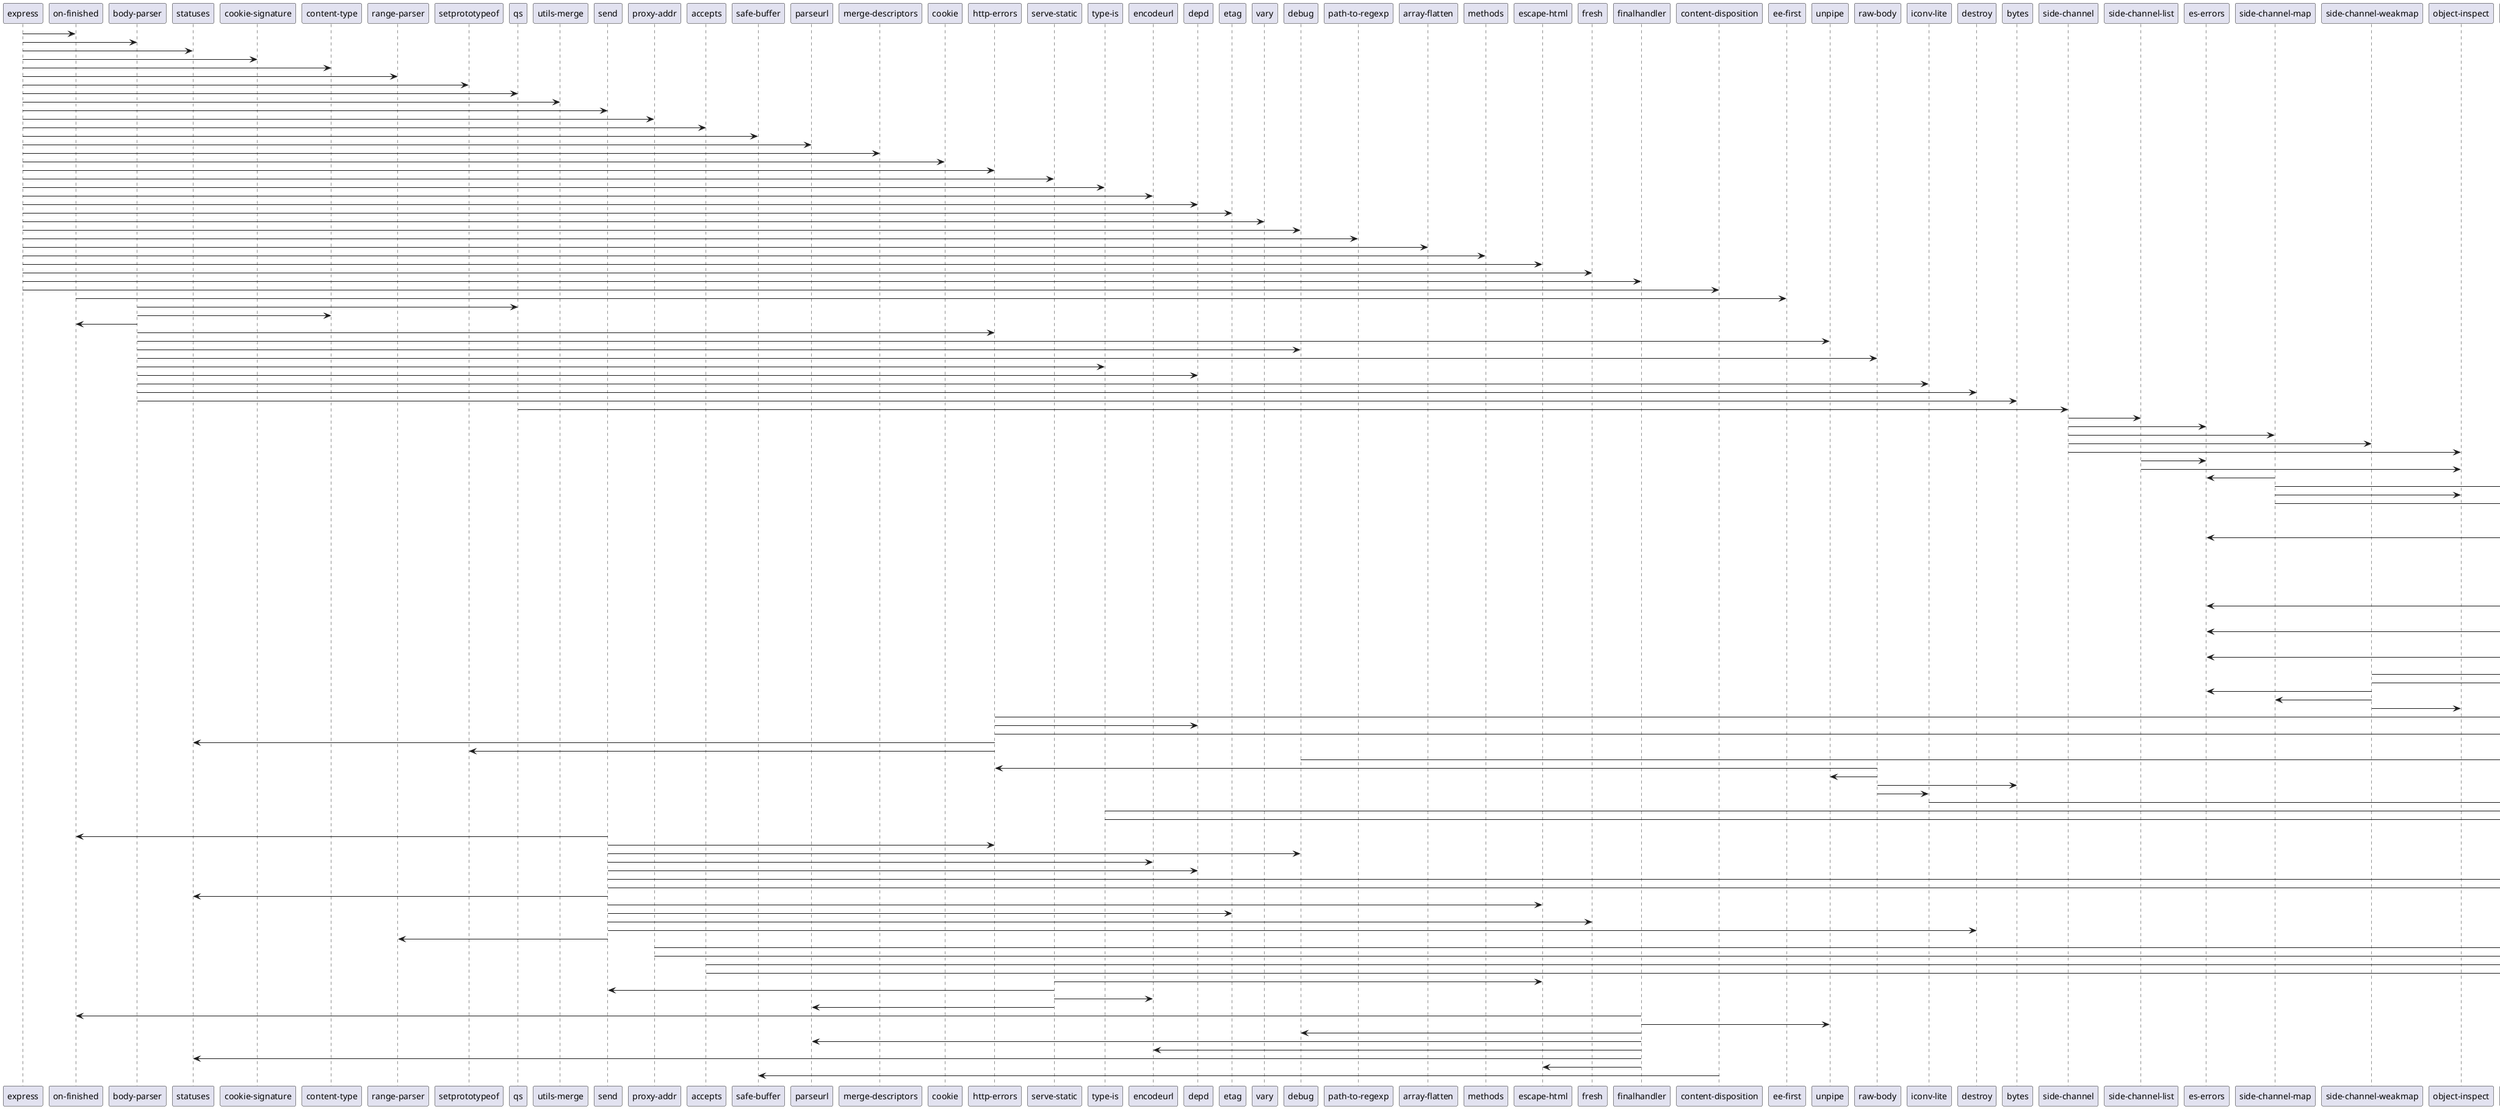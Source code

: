 @startuml
  "express" -> "on-finished"
  "express" -> "body-parser"
  "express" -> "statuses"
  "express" -> "cookie-signature"
  "express" -> "content-type"
  "express" -> "range-parser"
  "express" -> "setprototypeof"
  "express" -> "qs"
  "express" -> "utils-merge"
  "express" -> "send"
  "express" -> "proxy-addr"
  "express" -> "accepts"
  "express" -> "safe-buffer"
  "express" -> "parseurl"
  "express" -> "merge-descriptors"
  "express" -> "cookie"
  "express" -> "http-errors"
  "express" -> "serve-static"
  "express" -> "type-is"
  "express" -> "encodeurl"
  "express" -> "depd"
  "express" -> "etag"
  "express" -> "vary"
  "express" -> "debug"
  "express" -> "path-to-regexp"
  "express" -> "array-flatten"
  "express" -> "methods"
  "express" -> "escape-html"
  "express" -> "fresh"
  "express" -> "finalhandler"
  "express" -> "content-disposition"
  "on-finished" -> "ee-first"
  "body-parser" -> "qs"
  "body-parser" -> "content-type"
  "body-parser" -> "on-finished"
  "body-parser" -> "http-errors"
  "body-parser" -> "unpipe"
  "body-parser" -> "debug"
  "body-parser" -> "raw-body"
  "body-parser" -> "type-is"
  "body-parser" -> "depd"
  "body-parser" -> "iconv-lite"
  "body-parser" -> "destroy"
  "body-parser" -> "bytes"
  "qs" -> "side-channel"
  "side-channel" -> "side-channel-list"
  "side-channel" -> "es-errors"
  "side-channel" -> "side-channel-map"
  "side-channel" -> "side-channel-weakmap"
  "side-channel" -> "object-inspect"
  "side-channel-list" -> "es-errors"
  "side-channel-list" -> "object-inspect"
  "side-channel-map" -> "es-errors"
  "side-channel-map" -> "call-bound"
  "side-channel-map" -> "object-inspect"
  "side-channel-map" -> "get-intrinsic"
  "call-bound" -> "call-bind-apply-helpers"
  "call-bound" -> "get-intrinsic"
  "call-bind-apply-helpers" -> "function-bind"
  "call-bind-apply-helpers" -> "es-errors"
  "get-intrinsic" -> "function-bind"
  "get-intrinsic" -> "es-object-atoms"
  "get-intrinsic" -> "gopd"
  "get-intrinsic" -> "es-define-property"
  "get-intrinsic" -> "dunder-proto"
  "get-intrinsic" -> "hasown"
  "get-intrinsic" -> "call-bind-apply-helpers"
  "get-intrinsic" -> "es-errors"
  "get-intrinsic" -> "has-symbols"
  "get-intrinsic" -> "math-intrinsics"
  "es-object-atoms" -> "es-errors"
  "dunder-proto" -> "gopd"
  "dunder-proto" -> "call-bind-apply-helpers"
  "dunder-proto" -> "es-errors"
  "hasown" -> "function-bind"
  "side-channel-weakmap" -> "get-intrinsic"
  "side-channel-weakmap" -> "call-bound"
  "side-channel-weakmap" -> "es-errors"
  "side-channel-weakmap" -> "side-channel-map"
  "side-channel-weakmap" -> "object-inspect"
  "http-errors" -> "inherits"
  "http-errors" -> "depd"
  "http-errors" -> "toidentifier"
  "http-errors" -> "statuses"
  "http-errors" -> "setprototypeof"
  "debug" -> "ms"
  "raw-body" -> "http-errors"
  "raw-body" -> "unpipe"
  "raw-body" -> "bytes"
  "raw-body" -> "iconv-lite"
  "iconv-lite" -> "safer-buffer"
  "type-is" -> "media-typer"
  "type-is" -> "mime-types"
  "mime-types" -> "mime-db"
  "send" -> "on-finished"
  "send" -> "http-errors"
  "send" -> "debug"
  "send" -> "encodeurl"
  "send" -> "depd"
  "send" -> "mime"
  "send" -> "ms"
  "send" -> "statuses"
  "send" -> "escape-html"
  "send" -> "etag"
  "send" -> "fresh"
  "send" -> "destroy"
  "send" -> "range-parser"
  "proxy-addr" -> "ipaddr.js"
  "proxy-addr" -> "forwarded"
  "accepts" -> "negotiator"
  "accepts" -> "mime-types"
  "serve-static" -> "escape-html"
  "serve-static" -> "send"
  "serve-static" -> "encodeurl"
  "serve-static" -> "parseurl"
  "finalhandler" -> "on-finished"
  "finalhandler" -> "unpipe"
  "finalhandler" -> "debug"
  "finalhandler" -> "parseurl"
  "finalhandler" -> "encodeurl"
  "finalhandler" -> "statuses"
  "finalhandler" -> "escape-html"
  "content-disposition" -> "safe-buffer"
@enduml